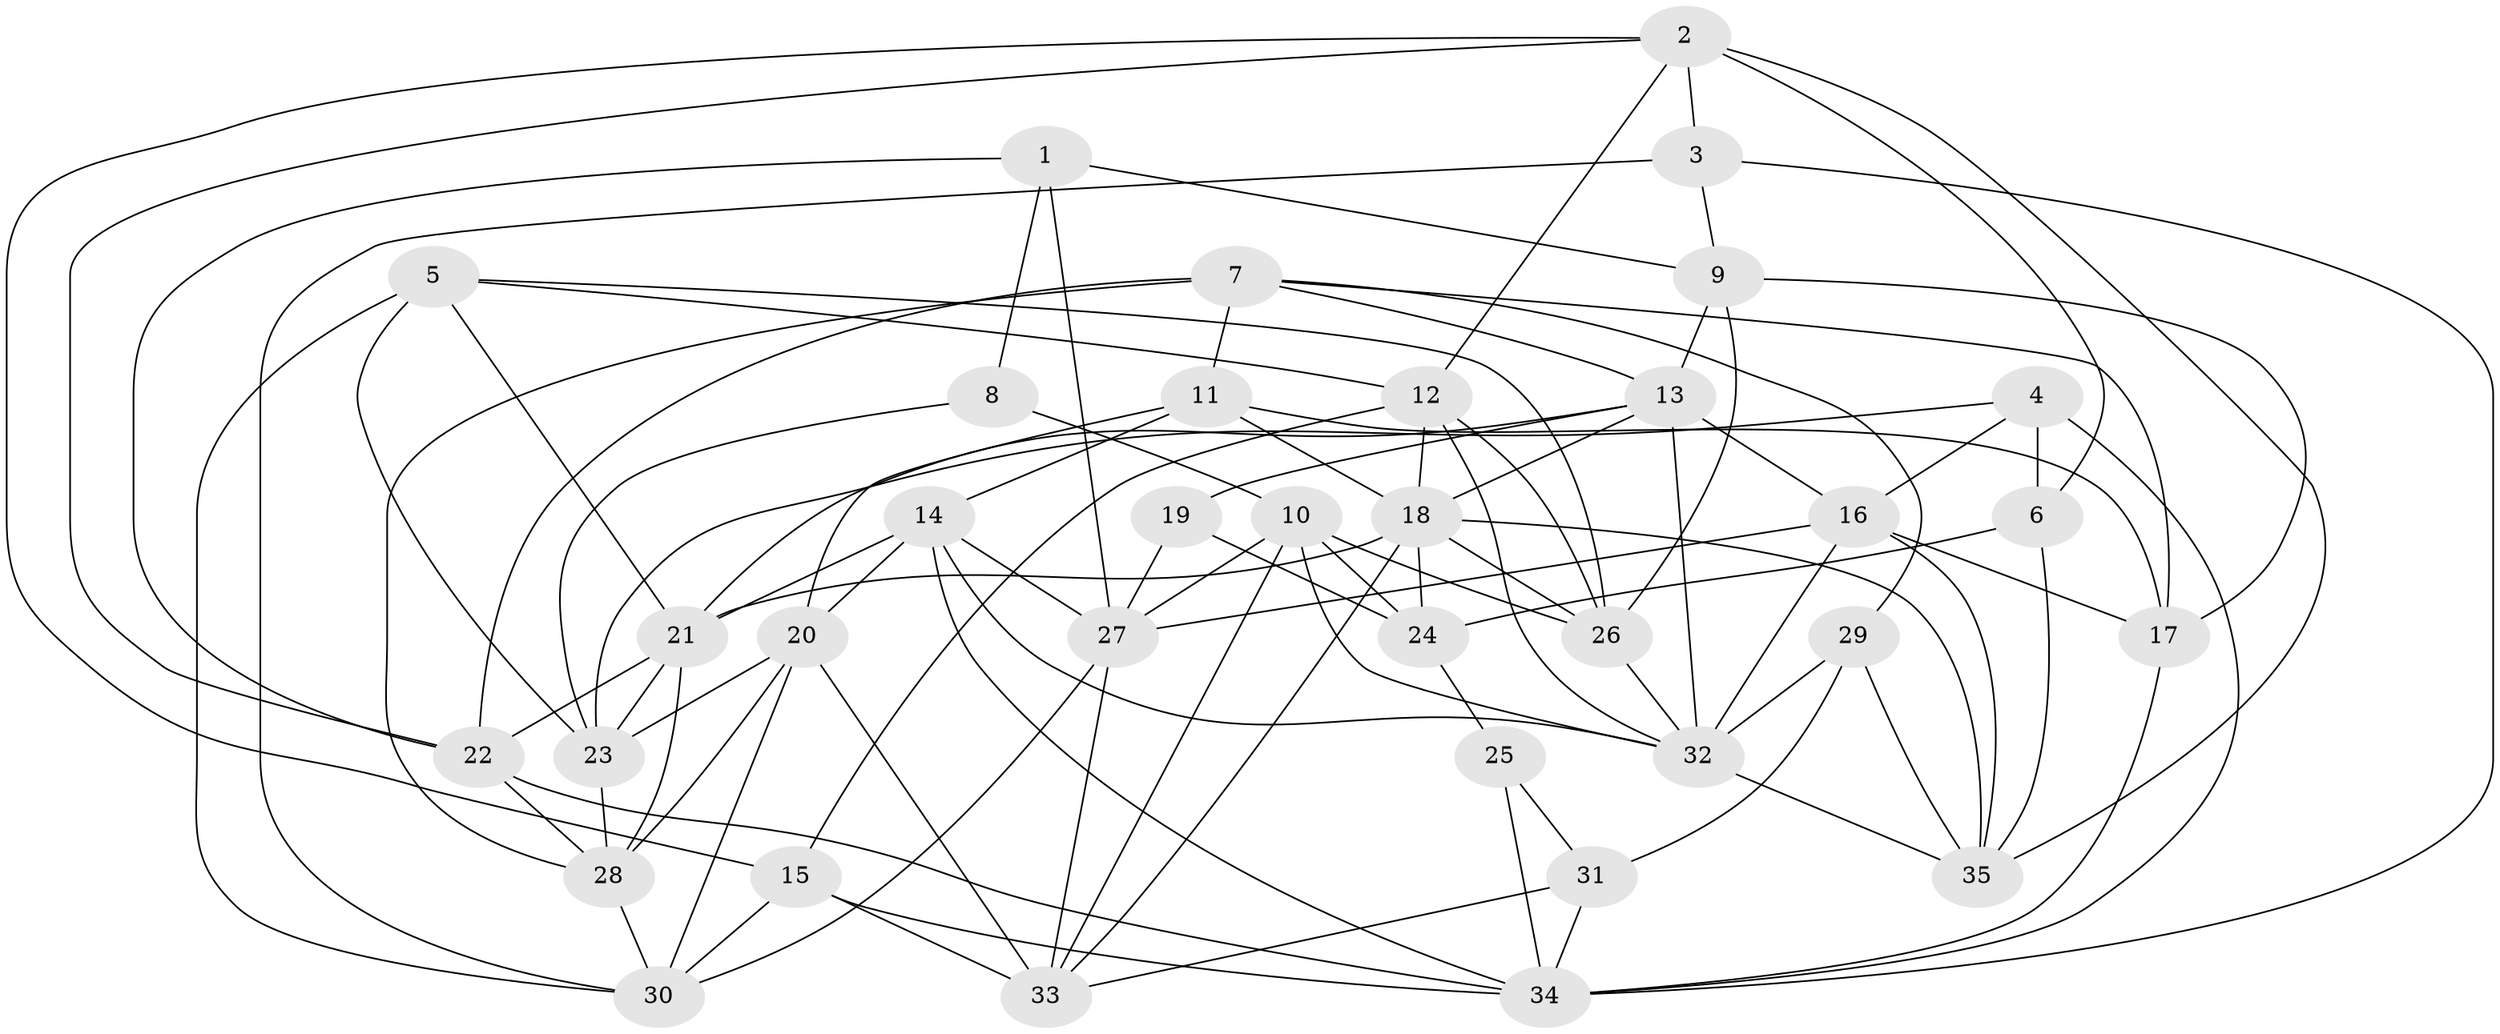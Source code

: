 // original degree distribution, {4: 1.0}
// Generated by graph-tools (version 1.1) at 2025/38/03/04/25 23:38:04]
// undirected, 35 vertices, 96 edges
graph export_dot {
  node [color=gray90,style=filled];
  1;
  2;
  3;
  4;
  5;
  6;
  7;
  8;
  9;
  10;
  11;
  12;
  13;
  14;
  15;
  16;
  17;
  18;
  19;
  20;
  21;
  22;
  23;
  24;
  25;
  26;
  27;
  28;
  29;
  30;
  31;
  32;
  33;
  34;
  35;
  1 -- 8 [weight=2.0];
  1 -- 9 [weight=1.0];
  1 -- 22 [weight=1.0];
  1 -- 27 [weight=2.0];
  2 -- 3 [weight=1.0];
  2 -- 6 [weight=1.0];
  2 -- 12 [weight=1.0];
  2 -- 15 [weight=1.0];
  2 -- 22 [weight=1.0];
  2 -- 35 [weight=1.0];
  3 -- 9 [weight=1.0];
  3 -- 30 [weight=1.0];
  3 -- 34 [weight=1.0];
  4 -- 6 [weight=1.0];
  4 -- 16 [weight=1.0];
  4 -- 23 [weight=2.0];
  4 -- 34 [weight=2.0];
  5 -- 12 [weight=1.0];
  5 -- 21 [weight=1.0];
  5 -- 23 [weight=2.0];
  5 -- 26 [weight=1.0];
  5 -- 30 [weight=1.0];
  6 -- 24 [weight=1.0];
  6 -- 35 [weight=1.0];
  7 -- 11 [weight=1.0];
  7 -- 13 [weight=1.0];
  7 -- 17 [weight=1.0];
  7 -- 22 [weight=1.0];
  7 -- 28 [weight=1.0];
  7 -- 29 [weight=1.0];
  8 -- 10 [weight=3.0];
  8 -- 23 [weight=1.0];
  9 -- 13 [weight=1.0];
  9 -- 17 [weight=2.0];
  9 -- 26 [weight=1.0];
  10 -- 24 [weight=1.0];
  10 -- 26 [weight=1.0];
  10 -- 27 [weight=1.0];
  10 -- 32 [weight=1.0];
  10 -- 33 [weight=1.0];
  11 -- 14 [weight=1.0];
  11 -- 17 [weight=1.0];
  11 -- 18 [weight=1.0];
  11 -- 20 [weight=2.0];
  12 -- 15 [weight=1.0];
  12 -- 18 [weight=1.0];
  12 -- 26 [weight=1.0];
  12 -- 32 [weight=1.0];
  13 -- 16 [weight=1.0];
  13 -- 18 [weight=1.0];
  13 -- 19 [weight=2.0];
  13 -- 21 [weight=2.0];
  13 -- 32 [weight=2.0];
  14 -- 20 [weight=1.0];
  14 -- 21 [weight=1.0];
  14 -- 27 [weight=1.0];
  14 -- 32 [weight=1.0];
  14 -- 34 [weight=1.0];
  15 -- 30 [weight=1.0];
  15 -- 33 [weight=2.0];
  15 -- 34 [weight=1.0];
  16 -- 17 [weight=1.0];
  16 -- 27 [weight=1.0];
  16 -- 32 [weight=1.0];
  16 -- 35 [weight=1.0];
  17 -- 34 [weight=1.0];
  18 -- 21 [weight=1.0];
  18 -- 24 [weight=1.0];
  18 -- 26 [weight=1.0];
  18 -- 33 [weight=1.0];
  18 -- 35 [weight=1.0];
  19 -- 24 [weight=1.0];
  19 -- 27 [weight=1.0];
  20 -- 23 [weight=1.0];
  20 -- 28 [weight=1.0];
  20 -- 30 [weight=1.0];
  20 -- 33 [weight=2.0];
  21 -- 22 [weight=1.0];
  21 -- 23 [weight=1.0];
  21 -- 28 [weight=1.0];
  22 -- 28 [weight=1.0];
  22 -- 34 [weight=1.0];
  23 -- 28 [weight=1.0];
  24 -- 25 [weight=2.0];
  25 -- 31 [weight=2.0];
  25 -- 34 [weight=2.0];
  26 -- 32 [weight=1.0];
  27 -- 30 [weight=1.0];
  27 -- 33 [weight=1.0];
  28 -- 30 [weight=1.0];
  29 -- 31 [weight=2.0];
  29 -- 32 [weight=2.0];
  29 -- 35 [weight=1.0];
  31 -- 33 [weight=1.0];
  31 -- 34 [weight=1.0];
  32 -- 35 [weight=1.0];
}
